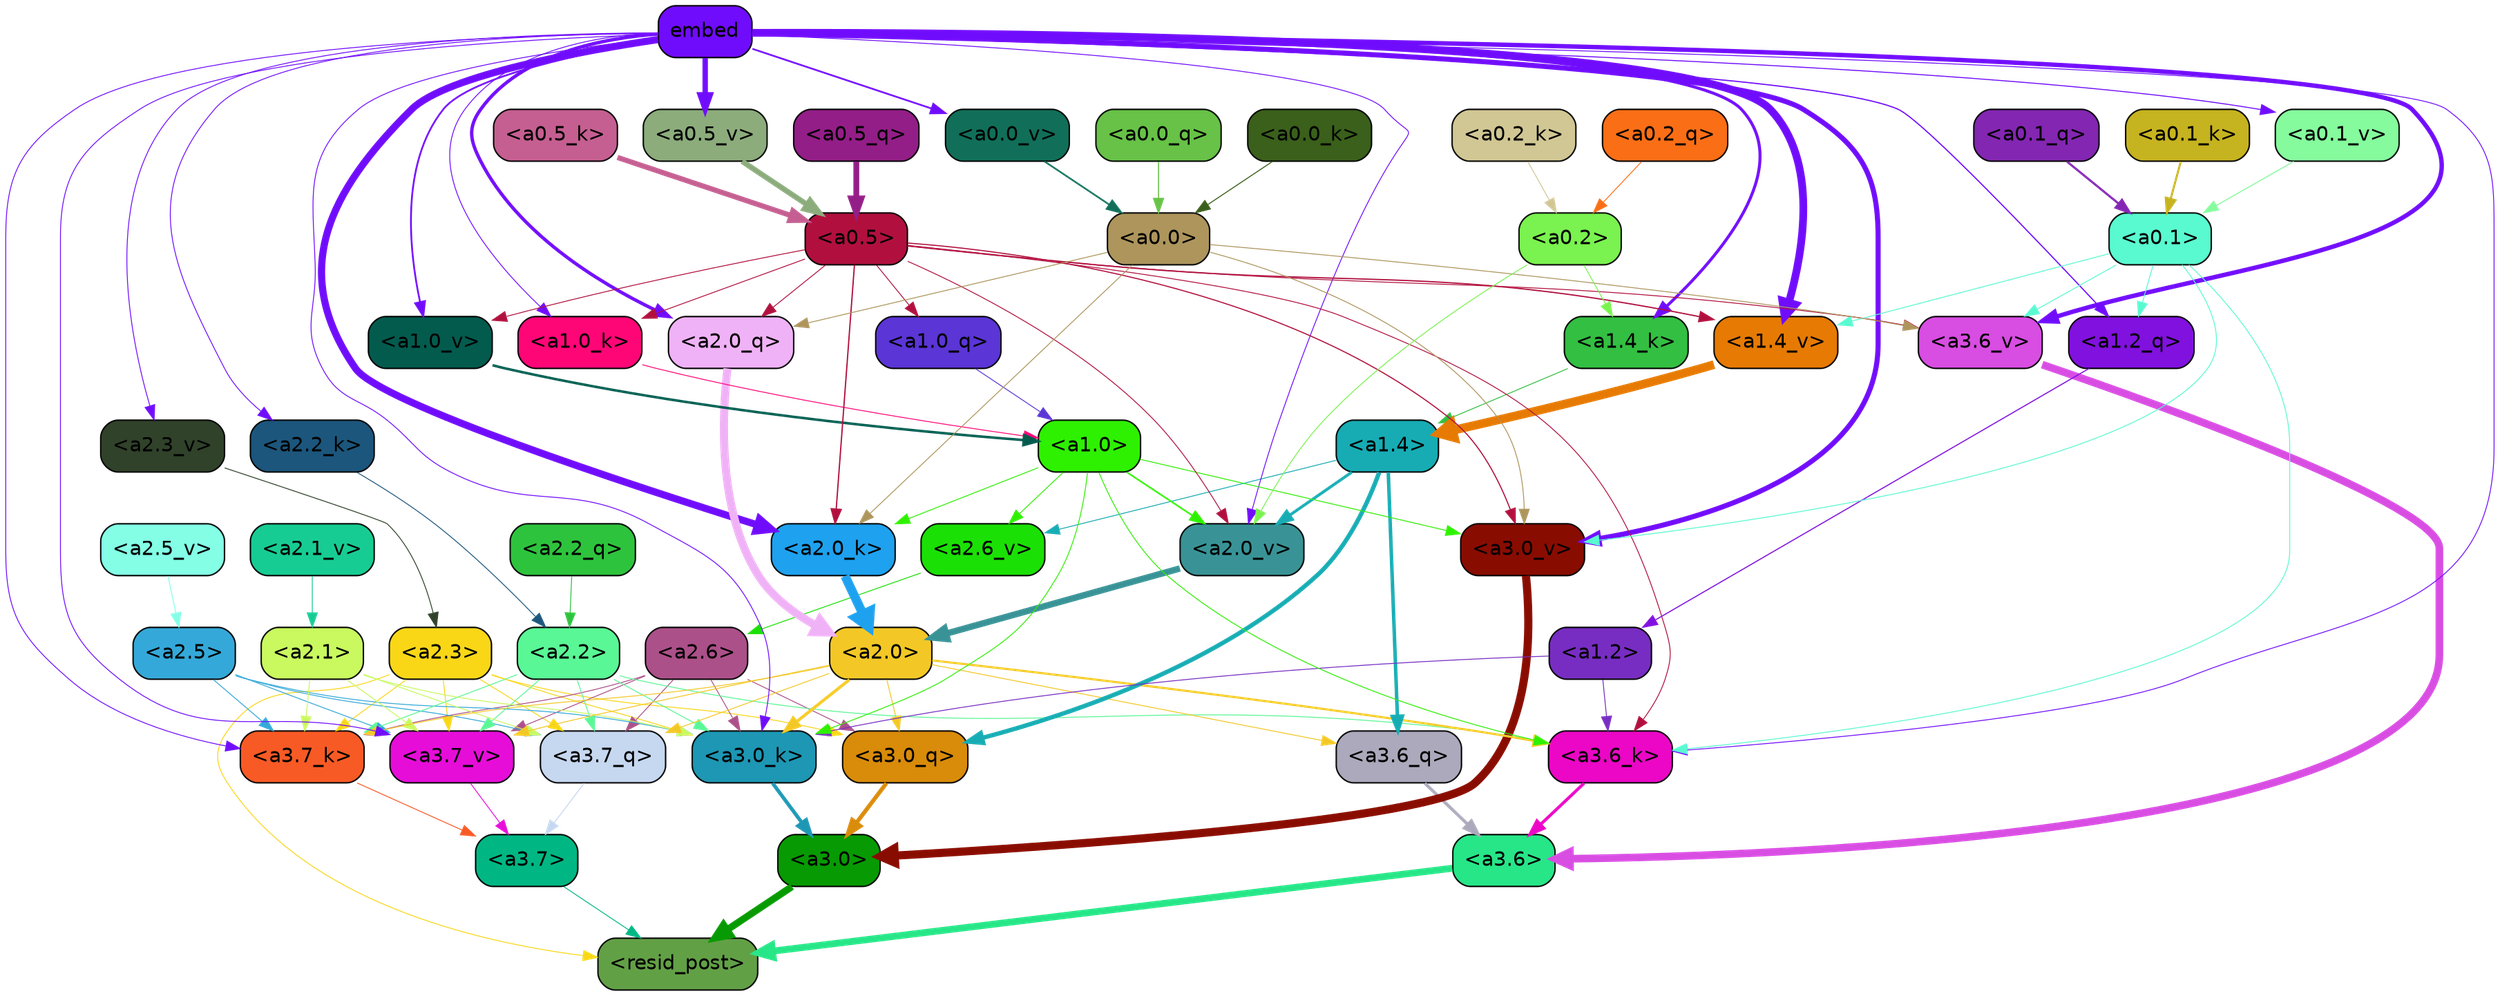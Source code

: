 strict digraph "" {
	graph [bgcolor=transparent,
		layout=dot,
		overlap=false,
		splines=true
	];
	"<a3.7>"	[color=black,
		fillcolor="#00b783",
		fontname=Helvetica,
		shape=box,
		style="filled, rounded"];
	"<resid_post>"	[color=black,
		fillcolor="#62a046",
		fontname=Helvetica,
		shape=box,
		style="filled, rounded"];
	"<a3.7>" -> "<resid_post>"	[color="#00b783",
		penwidth=0.6];
	"<a3.6>"	[color=black,
		fillcolor="#27e688",
		fontname=Helvetica,
		shape=box,
		style="filled, rounded"];
	"<a3.6>" -> "<resid_post>"	[color="#27e688",
		penwidth=4.7534414529800415];
	"<a3.0>"	[color=black,
		fillcolor="#089a03",
		fontname=Helvetica,
		shape=box,
		style="filled, rounded"];
	"<a3.0>" -> "<resid_post>"	[color="#089a03",
		penwidth=4.898576855659485];
	"<a2.3>"	[color=black,
		fillcolor="#f9d717",
		fontname=Helvetica,
		shape=box,
		style="filled, rounded"];
	"<a2.3>" -> "<resid_post>"	[color="#f9d717",
		penwidth=0.6];
	"<a3.7_q>"	[color=black,
		fillcolor="#c6d7f0",
		fontname=Helvetica,
		shape=box,
		style="filled, rounded"];
	"<a2.3>" -> "<a3.7_q>"	[color="#f9d717",
		penwidth=0.6];
	"<a3.0_q>"	[color=black,
		fillcolor="#d98b0a",
		fontname=Helvetica,
		shape=box,
		style="filled, rounded"];
	"<a2.3>" -> "<a3.0_q>"	[color="#f9d717",
		penwidth=0.6];
	"<a3.7_k>"	[color=black,
		fillcolor="#f85a25",
		fontname=Helvetica,
		shape=box,
		style="filled, rounded"];
	"<a2.3>" -> "<a3.7_k>"	[color="#f9d717",
		penwidth=0.6];
	"<a3.0_k>"	[color=black,
		fillcolor="#1d97b4",
		fontname=Helvetica,
		shape=box,
		style="filled, rounded"];
	"<a2.3>" -> "<a3.0_k>"	[color="#f9d717",
		penwidth=0.6];
	"<a3.7_v>"	[color=black,
		fillcolor="#e60dd9",
		fontname=Helvetica,
		shape=box,
		style="filled, rounded"];
	"<a2.3>" -> "<a3.7_v>"	[color="#f9d717",
		penwidth=0.6];
	"<a3.7_q>" -> "<a3.7>"	[color="#c6d7f0",
		penwidth=0.6];
	"<a3.6_q>"	[color=black,
		fillcolor="#aba9bb",
		fontname=Helvetica,
		shape=box,
		style="filled, rounded"];
	"<a3.6_q>" -> "<a3.6>"	[color="#aba9bb",
		penwidth=2.160832464694977];
	"<a3.0_q>" -> "<a3.0>"	[color="#d98b0a",
		penwidth=2.870753765106201];
	"<a3.7_k>" -> "<a3.7>"	[color="#f85a25",
		penwidth=0.6];
	"<a3.6_k>"	[color=black,
		fillcolor="#eb07c5",
		fontname=Helvetica,
		shape=box,
		style="filled, rounded"];
	"<a3.6_k>" -> "<a3.6>"	[color="#eb07c5",
		penwidth=2.13908451795578];
	"<a3.0_k>" -> "<a3.0>"	[color="#1d97b4",
		penwidth=2.520303964614868];
	"<a3.7_v>" -> "<a3.7>"	[color="#e60dd9",
		penwidth=0.6];
	"<a3.6_v>"	[color=black,
		fillcolor="#d84de2",
		fontname=Helvetica,
		shape=box,
		style="filled, rounded"];
	"<a3.6_v>" -> "<a3.6>"	[color="#d84de2",
		penwidth=5.297133803367615];
	"<a3.0_v>"	[color=black,
		fillcolor="#890c01",
		fontname=Helvetica,
		shape=box,
		style="filled, rounded"];
	"<a3.0_v>" -> "<a3.0>"	[color="#890c01",
		penwidth=5.680712580680847];
	"<a2.6>"	[color=black,
		fillcolor="#ac5089",
		fontname=Helvetica,
		shape=box,
		style="filled, rounded"];
	"<a2.6>" -> "<a3.7_q>"	[color="#ac5089",
		penwidth=0.6];
	"<a2.6>" -> "<a3.0_q>"	[color="#ac5089",
		penwidth=0.6];
	"<a2.6>" -> "<a3.7_k>"	[color="#ac5089",
		penwidth=0.6];
	"<a2.6>" -> "<a3.0_k>"	[color="#ac5089",
		penwidth=0.6];
	"<a2.6>" -> "<a3.7_v>"	[color="#ac5089",
		penwidth=0.6];
	"<a2.5>"	[color=black,
		fillcolor="#34a9d9",
		fontname=Helvetica,
		shape=box,
		style="filled, rounded"];
	"<a2.5>" -> "<a3.7_q>"	[color="#34a9d9",
		penwidth=0.6];
	"<a2.5>" -> "<a3.7_k>"	[color="#34a9d9",
		penwidth=0.6];
	"<a2.5>" -> "<a3.0_k>"	[color="#34a9d9",
		penwidth=0.6];
	"<a2.5>" -> "<a3.7_v>"	[color="#34a9d9",
		penwidth=0.6];
	"<a2.2>"	[color=black,
		fillcolor="#59f795",
		fontname=Helvetica,
		shape=box,
		style="filled, rounded"];
	"<a2.2>" -> "<a3.7_q>"	[color="#59f795",
		penwidth=0.6];
	"<a2.2>" -> "<a3.7_k>"	[color="#59f795",
		penwidth=0.6];
	"<a2.2>" -> "<a3.6_k>"	[color="#59f795",
		penwidth=0.6];
	"<a2.2>" -> "<a3.0_k>"	[color="#59f795",
		penwidth=0.6];
	"<a2.2>" -> "<a3.7_v>"	[color="#59f795",
		penwidth=0.6];
	"<a2.1>"	[color=black,
		fillcolor="#c9f95f",
		fontname=Helvetica,
		shape=box,
		style="filled, rounded"];
	"<a2.1>" -> "<a3.7_q>"	[color="#c9f95f",
		penwidth=0.6];
	"<a2.1>" -> "<a3.7_k>"	[color="#c9f95f",
		penwidth=0.6];
	"<a2.1>" -> "<a3.0_k>"	[color="#c9f95f",
		penwidth=0.6];
	"<a2.1>" -> "<a3.7_v>"	[color="#c9f95f",
		penwidth=0.6];
	"<a2.0>"	[color=black,
		fillcolor="#f3c826",
		fontname=Helvetica,
		shape=box,
		style="filled, rounded"];
	"<a2.0>" -> "<a3.7_q>"	[color="#f3c826",
		penwidth=0.6];
	"<a2.0>" -> "<a3.6_q>"	[color="#f3c826",
		penwidth=0.6];
	"<a2.0>" -> "<a3.0_q>"	[color="#f3c826",
		penwidth=0.6];
	"<a2.0>" -> "<a3.7_k>"	[color="#f3c826",
		penwidth=0.6];
	"<a2.0>" -> "<a3.6_k>"	[color="#f3c826",
		penwidth=1.4807794839143753];
	"<a2.0>" -> "<a3.0_k>"	[color="#f3c826",
		penwidth=2.095262974500656];
	"<a2.0>" -> "<a3.7_v>"	[color="#f3c826",
		penwidth=0.6];
	"<a1.4>"	[color=black,
		fillcolor="#17acb3",
		fontname=Helvetica,
		shape=box,
		style="filled, rounded"];
	"<a1.4>" -> "<a3.6_q>"	[color="#17acb3",
		penwidth=2.425799250602722];
	"<a1.4>" -> "<a3.0_q>"	[color="#17acb3",
		penwidth=3.0341034531593323];
	"<a2.6_v>"	[color=black,
		fillcolor="#1be005",
		fontname=Helvetica,
		shape=box,
		style="filled, rounded"];
	"<a1.4>" -> "<a2.6_v>"	[color="#17acb3",
		penwidth=0.6];
	"<a2.0_v>"	[color=black,
		fillcolor="#399396",
		fontname=Helvetica,
		shape=box,
		style="filled, rounded"];
	"<a1.4>" -> "<a2.0_v>"	[color="#17acb3",
		penwidth=2.007302835583687];
	embed	[color=black,
		fillcolor="#700cfc",
		fontname=Helvetica,
		shape=box,
		style="filled, rounded"];
	embed -> "<a3.7_k>"	[color="#700cfc",
		penwidth=0.6];
	embed -> "<a3.6_k>"	[color="#700cfc",
		penwidth=0.6];
	embed -> "<a3.0_k>"	[color="#700cfc",
		penwidth=0.6];
	embed -> "<a3.7_v>"	[color="#700cfc",
		penwidth=0.6];
	embed -> "<a3.6_v>"	[color="#700cfc",
		penwidth=3.067279100418091];
	embed -> "<a3.0_v>"	[color="#700cfc",
		penwidth=3.5202720761299133];
	"<a2.0_q>"	[color=black,
		fillcolor="#f0b2f6",
		fontname=Helvetica,
		shape=box,
		style="filled, rounded"];
	embed -> "<a2.0_q>"	[color="#700cfc",
		penwidth=2.339468687772751];
	"<a2.2_k>"	[color=black,
		fillcolor="#1c567c",
		fontname=Helvetica,
		shape=box,
		style="filled, rounded"];
	embed -> "<a2.2_k>"	[color="#700cfc",
		penwidth=0.6];
	"<a2.0_k>"	[color=black,
		fillcolor="#1ea1ef",
		fontname=Helvetica,
		shape=box,
		style="filled, rounded"];
	embed -> "<a2.0_k>"	[color="#700cfc",
		penwidth=4.9759310483932495];
	"<a2.3_v>"	[color=black,
		fillcolor="#30422a",
		fontname=Helvetica,
		shape=box,
		style="filled, rounded"];
	embed -> "<a2.3_v>"	[color="#700cfc",
		penwidth=0.6];
	embed -> "<a2.0_v>"	[color="#700cfc",
		penwidth=0.6];
	"<a1.2_q>"	[color=black,
		fillcolor="#8111de",
		fontname=Helvetica,
		shape=box,
		style="filled, rounded"];
	embed -> "<a1.2_q>"	[color="#700cfc",
		penwidth=0.8262195587158203];
	"<a1.4_k>"	[color=black,
		fillcolor="#33bf42",
		fontname=Helvetica,
		shape=box,
		style="filled, rounded"];
	embed -> "<a1.4_k>"	[color="#700cfc",
		penwidth=2.0715588331222534];
	"<a1.0_k>"	[color=black,
		fillcolor="#ff0677",
		fontname=Helvetica,
		shape=box,
		style="filled, rounded"];
	embed -> "<a1.0_k>"	[color="#700cfc",
		penwidth=0.6];
	"<a1.4_v>"	[color=black,
		fillcolor="#e67a03",
		fontname=Helvetica,
		shape=box,
		style="filled, rounded"];
	embed -> "<a1.4_v>"	[color="#700cfc",
		penwidth=5.3763720989227295];
	"<a1.0_v>"	[color=black,
		fillcolor="#035b4e",
		fontname=Helvetica,
		shape=box,
		style="filled, rounded"];
	embed -> "<a1.0_v>"	[color="#700cfc",
		penwidth=1.232791244983673];
	"<a0.5_v>"	[color=black,
		fillcolor="#8cac7c",
		fontname=Helvetica,
		shape=box,
		style="filled, rounded"];
	embed -> "<a0.5_v>"	[color="#700cfc",
		penwidth=3.744613029062748];
	"<a0.1_v>"	[color=black,
		fillcolor="#85fb9d",
		fontname=Helvetica,
		shape=box,
		style="filled, rounded"];
	embed -> "<a0.1_v>"	[color="#700cfc",
		penwidth=0.6802842617034912];
	"<a0.0_v>"	[color=black,
		fillcolor="#116f59",
		fontname=Helvetica,
		shape=box,
		style="filled, rounded"];
	embed -> "<a0.0_v>"	[color="#700cfc",
		penwidth=1.1918210983276367];
	"<a1.2>"	[color=black,
		fillcolor="#772dc2",
		fontname=Helvetica,
		shape=box,
		style="filled, rounded"];
	"<a1.2>" -> "<a3.6_k>"	[color="#772dc2",
		penwidth=0.6];
	"<a1.2>" -> "<a3.0_k>"	[color="#772dc2",
		penwidth=0.6];
	"<a1.0>"	[color=black,
		fillcolor="#2ef001",
		fontname=Helvetica,
		shape=box,
		style="filled, rounded"];
	"<a1.0>" -> "<a3.6_k>"	[color="#2ef001",
		penwidth=0.6];
	"<a1.0>" -> "<a3.0_k>"	[color="#2ef001",
		penwidth=0.6];
	"<a1.0>" -> "<a3.0_v>"	[color="#2ef001",
		penwidth=0.6];
	"<a1.0>" -> "<a2.0_k>"	[color="#2ef001",
		penwidth=0.6];
	"<a1.0>" -> "<a2.6_v>"	[color="#2ef001",
		penwidth=0.6];
	"<a1.0>" -> "<a2.0_v>"	[color="#2ef001",
		penwidth=1.0943371653556824];
	"<a0.5>"	[color=black,
		fillcolor="#b1103e",
		fontname=Helvetica,
		shape=box,
		style="filled, rounded"];
	"<a0.5>" -> "<a3.6_k>"	[color="#b1103e",
		penwidth=0.6];
	"<a0.5>" -> "<a3.6_v>"	[color="#b1103e",
		penwidth=0.6];
	"<a0.5>" -> "<a3.0_v>"	[color="#b1103e",
		penwidth=0.764040544629097];
	"<a0.5>" -> "<a2.0_q>"	[color="#b1103e",
		penwidth=0.6];
	"<a0.5>" -> "<a2.0_k>"	[color="#b1103e",
		penwidth=0.8956001400947571];
	"<a0.5>" -> "<a2.0_v>"	[color="#b1103e",
		penwidth=0.6];
	"<a1.0_q>"	[color=black,
		fillcolor="#5b35d6",
		fontname=Helvetica,
		shape=box,
		style="filled, rounded"];
	"<a0.5>" -> "<a1.0_q>"	[color="#b1103e",
		penwidth=0.6];
	"<a0.5>" -> "<a1.0_k>"	[color="#b1103e",
		penwidth=0.6];
	"<a0.5>" -> "<a1.4_v>"	[color="#b1103e",
		penwidth=0.8774083852767944];
	"<a0.5>" -> "<a1.0_v>"	[color="#b1103e",
		penwidth=0.6];
	"<a0.1>"	[color=black,
		fillcolor="#59fad0",
		fontname=Helvetica,
		shape=box,
		style="filled, rounded"];
	"<a0.1>" -> "<a3.6_k>"	[color="#59fad0",
		penwidth=0.6];
	"<a0.1>" -> "<a3.6_v>"	[color="#59fad0",
		penwidth=0.6];
	"<a0.1>" -> "<a3.0_v>"	[color="#59fad0",
		penwidth=0.6];
	"<a0.1>" -> "<a1.2_q>"	[color="#59fad0",
		penwidth=0.6];
	"<a0.1>" -> "<a1.4_v>"	[color="#59fad0",
		penwidth=0.6];
	"<a0.0>"	[color=black,
		fillcolor="#ad955c",
		fontname=Helvetica,
		shape=box,
		style="filled, rounded"];
	"<a0.0>" -> "<a3.6_v>"	[color="#ad955c",
		penwidth=0.6];
	"<a0.0>" -> "<a3.0_v>"	[color="#ad955c",
		penwidth=0.6];
	"<a0.0>" -> "<a2.0_q>"	[color="#ad955c",
		penwidth=0.6];
	"<a0.0>" -> "<a2.0_k>"	[color="#ad955c",
		penwidth=0.6];
	"<a2.2_q>"	[color=black,
		fillcolor="#2ec33d",
		fontname=Helvetica,
		shape=box,
		style="filled, rounded"];
	"<a2.2_q>" -> "<a2.2>"	[color="#2ec33d",
		penwidth=0.6];
	"<a2.0_q>" -> "<a2.0>"	[color="#f0b2f6",
		penwidth=5.606565475463867];
	"<a2.2_k>" -> "<a2.2>"	[color="#1c567c",
		penwidth=0.6];
	"<a2.0_k>" -> "<a2.0>"	[color="#1ea1ef",
		penwidth=6.344284534454346];
	"<a2.6_v>" -> "<a2.6>"	[color="#1be005",
		penwidth=0.6];
	"<a2.5_v>"	[color=black,
		fillcolor="#84ffe6",
		fontname=Helvetica,
		shape=box,
		style="filled, rounded"];
	"<a2.5_v>" -> "<a2.5>"	[color="#84ffe6",
		penwidth=0.6];
	"<a2.3_v>" -> "<a2.3>"	[color="#30422a",
		penwidth=0.6];
	"<a2.1_v>"	[color=black,
		fillcolor="#17cc93",
		fontname=Helvetica,
		shape=box,
		style="filled, rounded"];
	"<a2.1_v>" -> "<a2.1>"	[color="#17cc93",
		penwidth=0.6];
	"<a2.0_v>" -> "<a2.0>"	[color="#399396",
		penwidth=4.422677040100098];
	"<a0.2>"	[color=black,
		fillcolor="#7af24f",
		fontname=Helvetica,
		shape=box,
		style="filled, rounded"];
	"<a0.2>" -> "<a2.0_v>"	[color="#7af24f",
		penwidth=0.6];
	"<a0.2>" -> "<a1.4_k>"	[color="#7af24f",
		penwidth=0.6];
	"<a1.2_q>" -> "<a1.2>"	[color="#8111de",
		penwidth=0.7570515871047974];
	"<a1.0_q>" -> "<a1.0>"	[color="#5b35d6",
		penwidth=0.6];
	"<a1.4_k>" -> "<a1.4>"	[color="#33bf42",
		penwidth=0.6];
	"<a1.0_k>" -> "<a1.0>"	[color="#ff0677",
		penwidth=0.6];
	"<a1.4_v>" -> "<a1.4>"	[color="#e67a03",
		penwidth=6.0194467306137085];
	"<a1.0_v>" -> "<a1.0>"	[color="#035b4e",
		penwidth=1.738280937075615];
	"<a0.5_q>"	[color=black,
		fillcolor="#931e87",
		fontname=Helvetica,
		shape=box,
		style="filled, rounded"];
	"<a0.5_q>" -> "<a0.5>"	[color="#931e87",
		penwidth=4.023846536874771];
	"<a0.2_q>"	[color=black,
		fillcolor="#fa6e16",
		fontname=Helvetica,
		shape=box,
		style="filled, rounded"];
	"<a0.2_q>" -> "<a0.2>"	[color="#fa6e16",
		penwidth=0.6];
	"<a0.1_q>"	[color=black,
		fillcolor="#8326b1",
		fontname=Helvetica,
		shape=box,
		style="filled, rounded"];
	"<a0.1_q>" -> "<a0.1>"	[color="#8326b1",
		penwidth=1.5174570083618164];
	"<a0.0_q>"	[color=black,
		fillcolor="#67c247",
		fontname=Helvetica,
		shape=box,
		style="filled, rounded"];
	"<a0.0_q>" -> "<a0.0>"	[color="#67c247",
		penwidth=0.766176700592041];
	"<a0.5_k>"	[color=black,
		fillcolor="#c55f91",
		fontname=Helvetica,
		shape=box,
		style="filled, rounded"];
	"<a0.5_k>" -> "<a0.5>"	[color="#c55f91",
		penwidth=3.607769437134266];
	"<a0.2_k>"	[color=black,
		fillcolor="#d1c794",
		fontname=Helvetica,
		shape=box,
		style="filled, rounded"];
	"<a0.2_k>" -> "<a0.2>"	[color="#d1c794",
		penwidth=0.6];
	"<a0.1_k>"	[color=black,
		fillcolor="#c6b320",
		fontname=Helvetica,
		shape=box,
		style="filled, rounded"];
	"<a0.1_k>" -> "<a0.1>"	[color="#c6b320",
		penwidth=1.4202113151550293];
	"<a0.0_k>"	[color=black,
		fillcolor="#3a601b",
		fontname=Helvetica,
		shape=box,
		style="filled, rounded"];
	"<a0.0_k>" -> "<a0.0>"	[color="#3a601b",
		penwidth=0.6857404708862305];
	"<a0.5_v>" -> "<a0.5>"	[color="#8cac7c",
		penwidth=3.7962711341679096];
	"<a0.1_v>" -> "<a0.1>"	[color="#85fb9d",
		penwidth=0.6802752017974854];
	"<a0.0_v>" -> "<a0.0>"	[color="#116f59",
		penwidth=1.1918113231658936];
}
